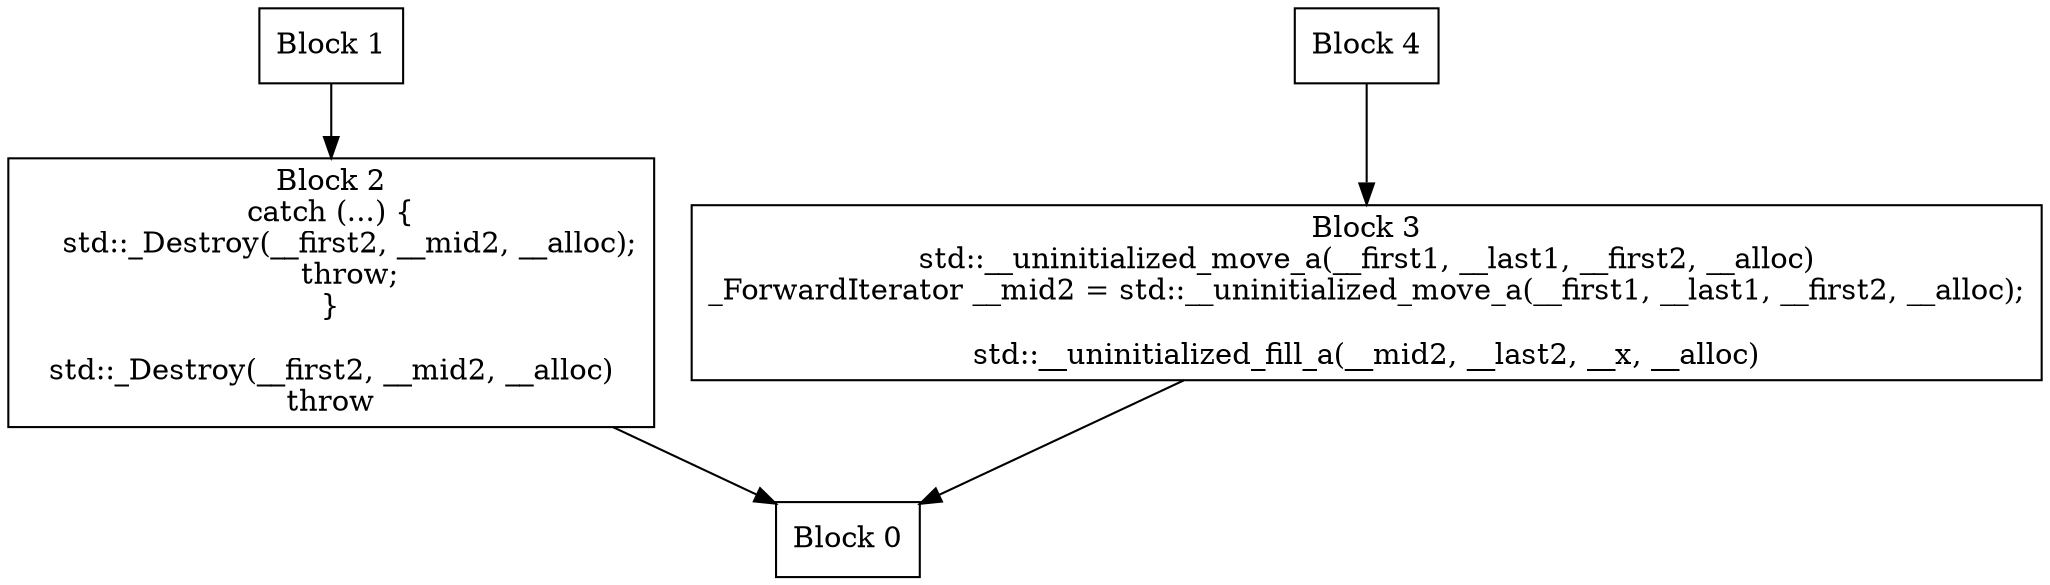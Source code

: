 digraph CFG {
  node [shape=box];
  0 [label="Block 0\n"];
  1 [label="Block 1\n"];
  2 [label="Block 2\ncatch (...) {
    std::_Destroy(__first2, __mid2, __alloc);
    throw;
}
\nstd::_Destroy(__first2, __mid2, __alloc)\nthrow\n"];
  3 [label="Block 3\nstd::__uninitialized_move_a(__first1, __last1, __first2, __alloc)\n_ForwardIterator __mid2 = std::__uninitialized_move_a(__first1, __last1, __first2, __alloc);
\nstd::__uninitialized_fill_a(__mid2, __last2, __x, __alloc)\n"];
  4 [label="Block 4\n"];
  1 -> 2;
  2 -> 0;
  3 -> 0;
  4 -> 3;
}
